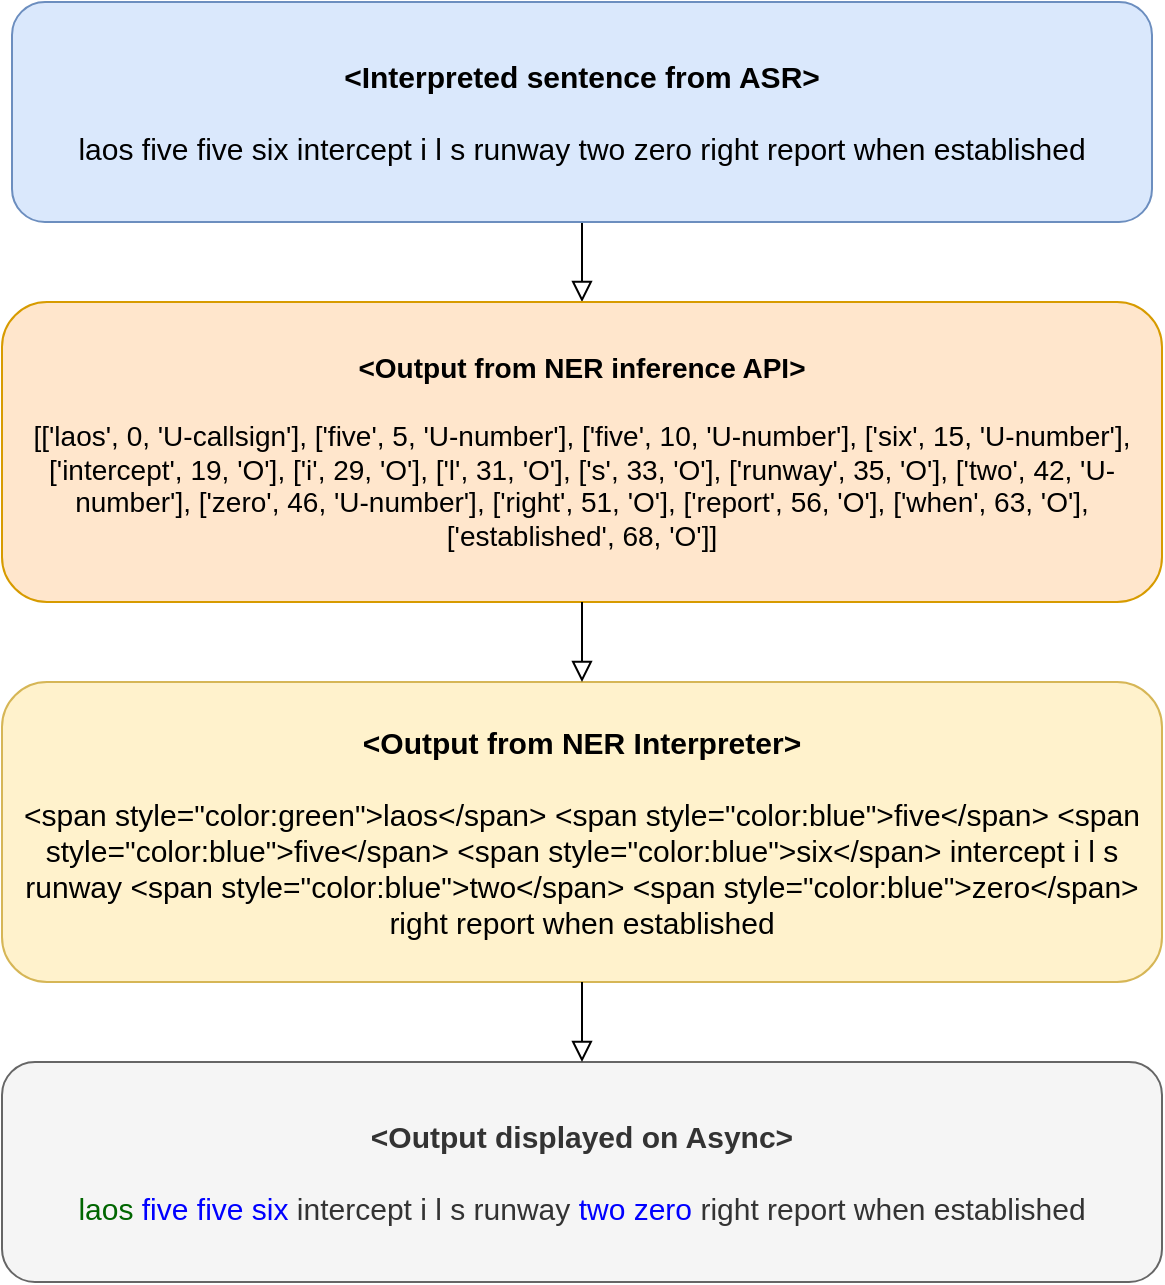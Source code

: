 <mxfile version="20.8.10" type="device"><diagram id="C5RBs43oDa-KdzZeNtuy" name="Page-1"><mxGraphModel dx="1434" dy="756" grid="1" gridSize="10" guides="1" tooltips="1" connect="1" arrows="1" fold="1" page="1" pageScale="1" pageWidth="827" pageHeight="1169" math="0" shadow="0"><root><mxCell id="WIyWlLk6GJQsqaUBKTNV-0"/><mxCell id="WIyWlLk6GJQsqaUBKTNV-1" parent="WIyWlLk6GJQsqaUBKTNV-0"/><mxCell id="WIyWlLk6GJQsqaUBKTNV-2" value="" style="rounded=0;html=1;jettySize=auto;orthogonalLoop=1;fontSize=11;endArrow=block;endFill=0;endSize=8;strokeWidth=1;shadow=0;labelBackgroundColor=none;edgeStyle=orthogonalEdgeStyle;entryX=0.5;entryY=0;entryDx=0;entryDy=0;" parent="WIyWlLk6GJQsqaUBKTNV-1" source="WIyWlLk6GJQsqaUBKTNV-3" target="WZs27kgMRWmIx4qGaZzb-0" edge="1"><mxGeometry relative="1" as="geometry"><mxPoint x="190" y="190" as="targetPoint"/></mxGeometry></mxCell><mxCell id="WIyWlLk6GJQsqaUBKTNV-3" value="&lt;font style=&quot;font-size: 15px;&quot;&gt;&lt;b&gt;&amp;lt;Interpreted sentence from ASR&amp;gt;&lt;br&gt;&lt;br&gt;&lt;/b&gt;laos five five six intercept i l s runway two zero right report when established&lt;/font&gt;" style="rounded=1;whiteSpace=wrap;html=1;fontSize=12;glass=0;strokeWidth=1;shadow=0;fillColor=#dae8fc;strokeColor=#6c8ebf;" parent="WIyWlLk6GJQsqaUBKTNV-1" vertex="1"><mxGeometry x="125" y="40" width="570" height="110" as="geometry"/></mxCell><mxCell id="WZs27kgMRWmIx4qGaZzb-0" value="&lt;font style=&quot;font-size: 14px;&quot;&gt;&lt;b&gt;&amp;lt;Output from NER inference API&amp;gt;&lt;/b&gt;&lt;br&gt;&lt;br&gt;[['laos', 0, 'U-callsign'], ['five', 5, 'U-number'], ['five', 10, 'U-number'], ['six', 15, 'U-number'], ['intercept', 19, 'O'], ['i', 29, 'O'], ['l', 31, 'O'], ['s', 33, 'O'], ['runway', 35, 'O'], ['two', 42, 'U-number'], ['zero', 46, 'U-number'], ['right', 51, 'O'], ['report', 56, 'O'], ['when', 63, 'O'], ['established', 68, 'O']]&lt;/font&gt;" style="rounded=1;whiteSpace=wrap;html=1;fillColor=#ffe6cc;strokeColor=#d79b00;" vertex="1" parent="WIyWlLk6GJQsqaUBKTNV-1"><mxGeometry x="120" y="190" width="580" height="150" as="geometry"/></mxCell><mxCell id="WZs27kgMRWmIx4qGaZzb-1" value="&lt;font style=&quot;font-size: 15px;&quot;&gt;&lt;b&gt;&amp;lt;Output from NER Interpreter&amp;gt;&lt;/b&gt;&lt;br&gt;&lt;br&gt;&amp;lt;span style=&quot;color:green&quot;&amp;gt;laos&amp;lt;/span&amp;gt; &amp;lt;span style=&quot;color:blue&quot;&amp;gt;five&amp;lt;/span&amp;gt; &amp;lt;span style=&quot;color:blue&quot;&amp;gt;five&amp;lt;/span&amp;gt; &amp;lt;span style=&quot;color:blue&quot;&amp;gt;six&amp;lt;/span&amp;gt; intercept i l s runway &amp;lt;span style=&quot;color:blue&quot;&amp;gt;two&amp;lt;/span&amp;gt; &amp;lt;span style=&quot;color:blue&quot;&amp;gt;zero&amp;lt;/span&amp;gt; right report when established&lt;/font&gt;" style="rounded=1;whiteSpace=wrap;html=1;fillColor=#fff2cc;strokeColor=#d6b656;" vertex="1" parent="WIyWlLk6GJQsqaUBKTNV-1"><mxGeometry x="120" y="380" width="580" height="150" as="geometry"/></mxCell><mxCell id="WZs27kgMRWmIx4qGaZzb-2" value="" style="rounded=0;html=1;jettySize=auto;orthogonalLoop=1;fontSize=11;endArrow=block;endFill=0;endSize=8;strokeWidth=1;shadow=0;labelBackgroundColor=none;edgeStyle=orthogonalEdgeStyle;entryX=0.5;entryY=0;entryDx=0;entryDy=0;exitX=0.5;exitY=1;exitDx=0;exitDy=0;" edge="1" parent="WIyWlLk6GJQsqaUBKTNV-1" source="WZs27kgMRWmIx4qGaZzb-0" target="WZs27kgMRWmIx4qGaZzb-1"><mxGeometry relative="1" as="geometry"><mxPoint x="350" y="140" as="sourcePoint"/><mxPoint x="350" y="210" as="targetPoint"/></mxGeometry></mxCell><mxCell id="WZs27kgMRWmIx4qGaZzb-3" value="&lt;font style=&quot;font-size: 15px;&quot;&gt;&lt;b style=&quot;border-color: var(--border-color);&quot;&gt;&amp;lt;Output displayed on Async&amp;gt;&lt;br style=&quot;border-color: var(--border-color);&quot;&gt;&lt;br style=&quot;border-color: var(--border-color);&quot;&gt;&lt;/b&gt;&lt;font style=&quot;font-size: 15px;&quot; color=&quot;#006600&quot;&gt;laos&lt;/font&gt; &lt;font style=&quot;font-size: 15px;&quot; color=&quot;#0000ff&quot;&gt;five five&lt;/font&gt;&amp;nbsp;&lt;font style=&quot;font-size: 15px;&quot; color=&quot;#0000ff&quot;&gt;six&lt;/font&gt; intercept i l s runway &lt;font style=&quot;font-size: 15px;&quot; color=&quot;#0000ff&quot;&gt;two zero&lt;/font&gt; right report when established&lt;/font&gt;" style="rounded=1;whiteSpace=wrap;html=1;fillColor=#f5f5f5;strokeColor=#666666;fontColor=#333333;" vertex="1" parent="WIyWlLk6GJQsqaUBKTNV-1"><mxGeometry x="120" y="570" width="580" height="110" as="geometry"/></mxCell><mxCell id="WZs27kgMRWmIx4qGaZzb-4" value="" style="rounded=0;html=1;jettySize=auto;orthogonalLoop=1;fontSize=11;endArrow=block;endFill=0;endSize=8;strokeWidth=1;shadow=0;labelBackgroundColor=none;edgeStyle=orthogonalEdgeStyle;entryX=0.5;entryY=0;entryDx=0;entryDy=0;exitX=0.5;exitY=1;exitDx=0;exitDy=0;" edge="1" parent="WIyWlLk6GJQsqaUBKTNV-1" source="WZs27kgMRWmIx4qGaZzb-1" target="WZs27kgMRWmIx4qGaZzb-3"><mxGeometry relative="1" as="geometry"><mxPoint x="420" y="300" as="sourcePoint"/><mxPoint x="420" y="390" as="targetPoint"/></mxGeometry></mxCell></root></mxGraphModel></diagram></mxfile>